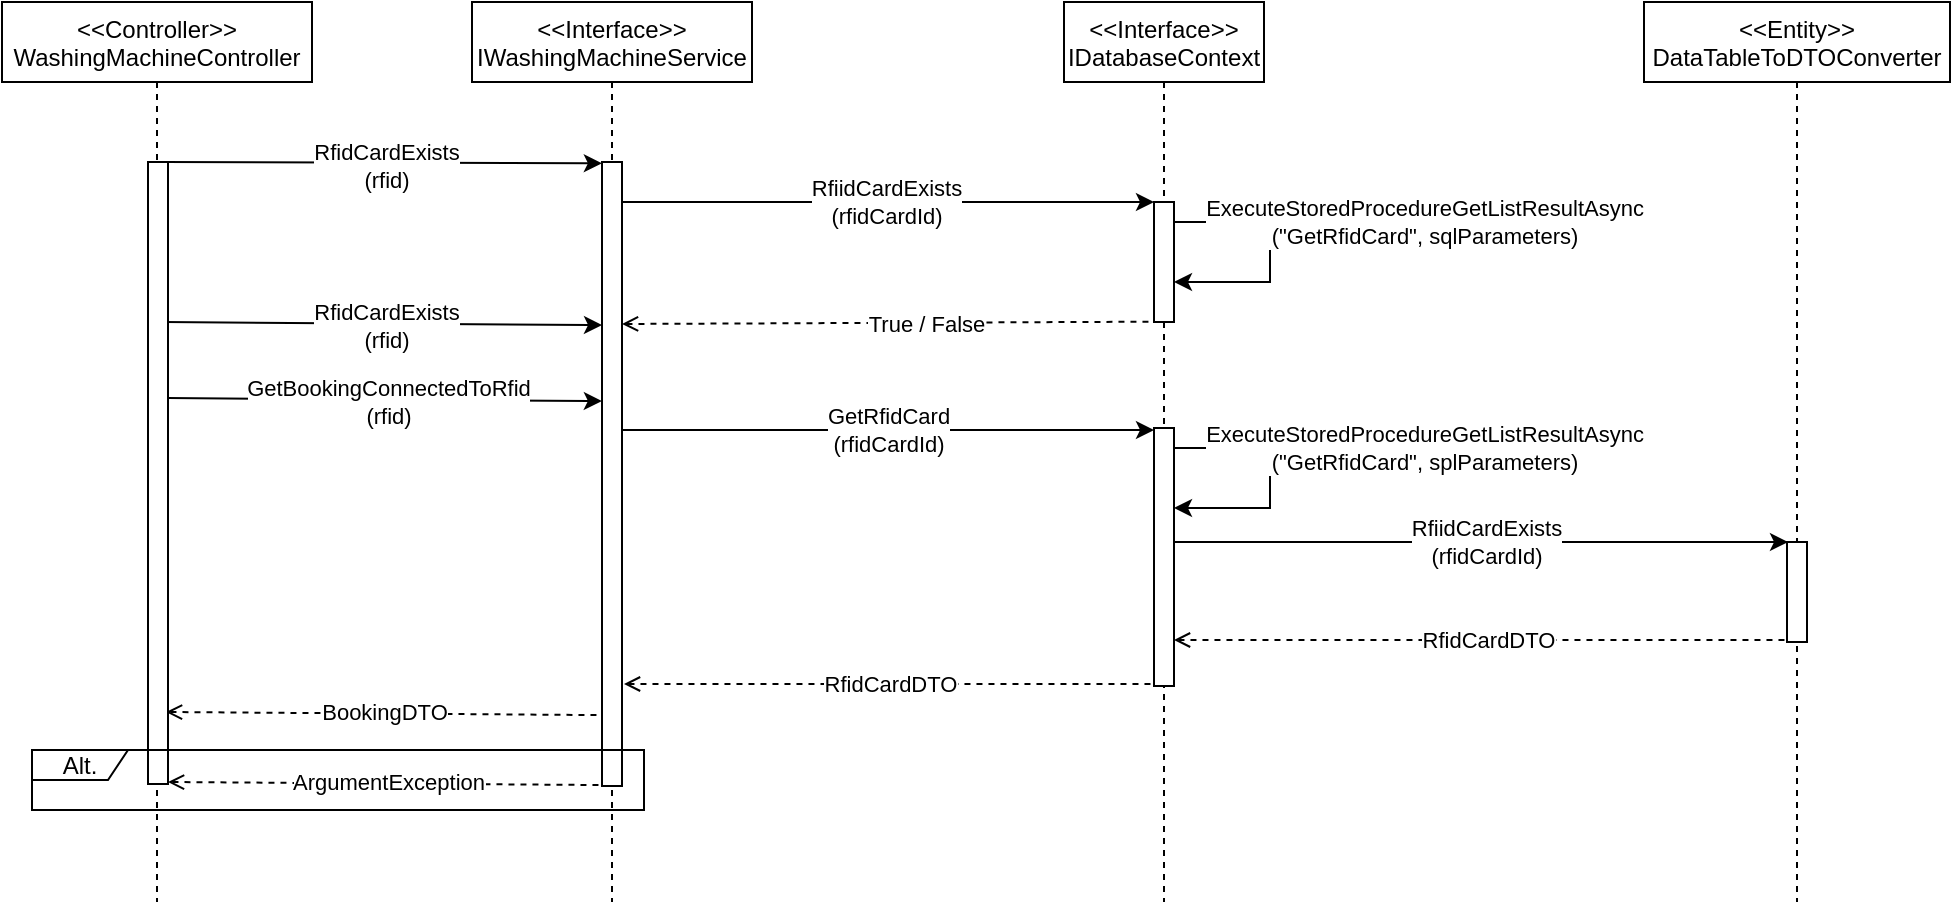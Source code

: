 <mxfile version="20.8.10" type="device"><diagram id="kgpKYQtTHZ0yAKxKKP6v" name="Page-1"><mxGraphModel dx="1418" dy="-826" grid="1" gridSize="10" guides="1" tooltips="1" connect="1" arrows="1" fold="1" page="1" pageScale="1" pageWidth="1169" pageHeight="827" math="0" shadow="0"><root><mxCell id="0"/><mxCell id="1" parent="0"/><mxCell id="pjD1qDat9T3HSqiKc3jS-71" value="&lt;&lt;Interface&gt;&gt;&#10;IWashingMachineService" style="shape=umlLifeline;perimeter=lifelinePerimeter;container=1;collapsible=0;recursiveResize=0;rounded=0;shadow=0;strokeWidth=1;" parent="1" vertex="1"><mxGeometry x="333" y="1820" width="140" height="450" as="geometry"/></mxCell><mxCell id="pjD1qDat9T3HSqiKc3jS-72" value="" style="points=[];perimeter=orthogonalPerimeter;rounded=0;shadow=0;strokeWidth=1;" parent="pjD1qDat9T3HSqiKc3jS-71" vertex="1"><mxGeometry x="65" y="80" width="10" height="312" as="geometry"/></mxCell><mxCell id="pjD1qDat9T3HSqiKc3jS-73" value="" style="endArrow=classic;html=1;rounded=0;exitX=0.182;exitY=0;exitDx=0;exitDy=0;exitPerimeter=0;" parent="pjD1qDat9T3HSqiKc3jS-71" target="pjD1qDat9T3HSqiKc3jS-84" edge="1"><mxGeometry width="50" height="50" relative="1" as="geometry"><mxPoint x="75" y="100" as="sourcePoint"/><mxPoint x="232" y="100" as="targetPoint"/></mxGeometry></mxCell><mxCell id="pjD1qDat9T3HSqiKc3jS-74" value="RfiidCardExists&lt;br&gt;(rfidCardId)" style="edgeLabel;html=1;align=center;verticalAlign=middle;resizable=0;points=[];" parent="pjD1qDat9T3HSqiKc3jS-73" vertex="1" connectable="0"><mxGeometry x="0.15" y="-1" relative="1" as="geometry"><mxPoint x="-21" y="-1" as="offset"/></mxGeometry></mxCell><mxCell id="pjD1qDat9T3HSqiKc3jS-102" value="" style="endArrow=none;html=1;rounded=0;startArrow=open;startFill=0;endFill=0;dashed=1;entryX=0.115;entryY=0.991;entryDx=0;entryDy=0;entryPerimeter=0;" parent="pjD1qDat9T3HSqiKc3jS-71" edge="1"><mxGeometry width="50" height="50" relative="1" as="geometry"><mxPoint x="75" y="161" as="sourcePoint"/><mxPoint x="342" y="159.83" as="targetPoint"/></mxGeometry></mxCell><mxCell id="pjD1qDat9T3HSqiKc3jS-103" value="True / False" style="edgeLabel;html=1;align=center;verticalAlign=middle;resizable=0;points=[];" parent="pjD1qDat9T3HSqiKc3jS-102" vertex="1" connectable="0"><mxGeometry x="-0.115" y="-1" relative="1" as="geometry"><mxPoint x="34" y="-1" as="offset"/></mxGeometry></mxCell><mxCell id="pjD1qDat9T3HSqiKc3jS-148" value="" style="endArrow=none;html=1;rounded=0;exitX=0.182;exitY=0;exitDx=0;exitDy=0;exitPerimeter=0;entryX=-0.007;entryY=0.002;entryDx=0;entryDy=0;entryPerimeter=0;dashed=1;endFill=0;startArrow=open;startFill=0;" parent="pjD1qDat9T3HSqiKc3jS-71" edge="1"><mxGeometry width="50" height="50" relative="1" as="geometry"><mxPoint x="-153.0" y="355" as="sourcePoint"/><mxPoint x="64.11" y="356.54" as="targetPoint"/></mxGeometry></mxCell><mxCell id="pjD1qDat9T3HSqiKc3jS-149" value="BookingDTO" style="edgeLabel;html=1;align=center;verticalAlign=middle;resizable=0;points=[];" parent="pjD1qDat9T3HSqiKc3jS-148" vertex="1" connectable="0"><mxGeometry x="0.15" y="-1" relative="1" as="geometry"><mxPoint x="-16" y="-2" as="offset"/></mxGeometry></mxCell><mxCell id="pjD1qDat9T3HSqiKc3jS-150" value="" style="endArrow=none;html=1;rounded=0;exitX=0.182;exitY=0;exitDx=0;exitDy=0;exitPerimeter=0;entryX=-0.007;entryY=0.002;entryDx=0;entryDy=0;entryPerimeter=0;dashed=1;endFill=0;startArrow=open;startFill=0;" parent="pjD1qDat9T3HSqiKc3jS-71" edge="1"><mxGeometry width="50" height="50" relative="1" as="geometry"><mxPoint x="-152" y="390" as="sourcePoint"/><mxPoint x="66.0" y="391.54" as="targetPoint"/></mxGeometry></mxCell><mxCell id="pjD1qDat9T3HSqiKc3jS-151" value="ArgumentException" style="edgeLabel;html=1;align=center;verticalAlign=middle;resizable=0;points=[];" parent="pjD1qDat9T3HSqiKc3jS-150" vertex="1" connectable="0"><mxGeometry x="0.15" y="-1" relative="1" as="geometry"><mxPoint x="-16" y="-2" as="offset"/></mxGeometry></mxCell><mxCell id="pjD1qDat9T3HSqiKc3jS-152" value="" style="endArrow=classic;html=1;rounded=0;exitX=0.182;exitY=0;exitDx=0;exitDy=0;exitPerimeter=0;entryX=-0.007;entryY=0.002;entryDx=0;entryDy=0;entryPerimeter=0;" parent="pjD1qDat9T3HSqiKc3jS-71" edge="1"><mxGeometry width="50" height="50" relative="1" as="geometry"><mxPoint x="-154.11" y="160" as="sourcePoint"/><mxPoint x="65.0" y="161.54" as="targetPoint"/></mxGeometry></mxCell><mxCell id="pjD1qDat9T3HSqiKc3jS-153" value="RfidCardExists&lt;br&gt;(rfid)" style="edgeLabel;html=1;align=center;verticalAlign=middle;resizable=0;points=[];" parent="pjD1qDat9T3HSqiKc3jS-152" vertex="1" connectable="0"><mxGeometry x="0.15" y="-1" relative="1" as="geometry"><mxPoint x="-15" as="offset"/></mxGeometry></mxCell><mxCell id="pjD1qDat9T3HSqiKc3jS-83" value="&lt;&lt;Interface&gt;&gt;&#10;IDatabaseContext" style="shape=umlLifeline;perimeter=lifelinePerimeter;container=1;collapsible=0;recursiveResize=0;rounded=0;shadow=0;strokeWidth=1;" parent="1" vertex="1"><mxGeometry x="629" y="1820" width="100" height="450" as="geometry"/></mxCell><mxCell id="pjD1qDat9T3HSqiKc3jS-84" value="" style="points=[];perimeter=orthogonalPerimeter;rounded=0;shadow=0;strokeWidth=1;" parent="pjD1qDat9T3HSqiKc3jS-83" vertex="1"><mxGeometry x="45" y="100" width="10" height="60" as="geometry"/></mxCell><mxCell id="pjD1qDat9T3HSqiKc3jS-98" value="" style="endArrow=classic;html=1;rounded=0;exitX=0.182;exitY=0;exitDx=0;exitDy=0;exitPerimeter=0;entryX=-0.007;entryY=0.002;entryDx=0;entryDy=0;entryPerimeter=0;" parent="1" target="pjD1qDat9T3HSqiKc3jS-72" edge="1"><mxGeometry width="50" height="50" relative="1" as="geometry"><mxPoint x="178.82" y="1900" as="sourcePoint"/><mxPoint x="452" y="1900" as="targetPoint"/></mxGeometry></mxCell><mxCell id="pjD1qDat9T3HSqiKc3jS-99" value="RfidCardExists&lt;br&gt;(rfid)" style="edgeLabel;html=1;align=center;verticalAlign=middle;resizable=0;points=[];" parent="pjD1qDat9T3HSqiKc3jS-98" vertex="1" connectable="0"><mxGeometry x="0.15" y="-1" relative="1" as="geometry"><mxPoint x="-15" as="offset"/></mxGeometry></mxCell><mxCell id="pjD1qDat9T3HSqiKc3jS-100" value="" style="endArrow=classic;html=1;rounded=0;exitX=0.182;exitY=0;exitDx=0;exitDy=0;exitPerimeter=0;" parent="1" edge="1"><mxGeometry width="50" height="50" relative="1" as="geometry"><mxPoint x="683.89" y="1930" as="sourcePoint"/><mxPoint x="684" y="1960" as="targetPoint"/><Array as="points"><mxPoint x="732" y="1930"/><mxPoint x="732" y="1960"/></Array></mxGeometry></mxCell><mxCell id="pjD1qDat9T3HSqiKc3jS-101" value="ExecuteStoredProcedureGetListResultAsync&lt;br&gt;(&quot;GetRfidCard&quot;, sqlParameters)" style="edgeLabel;html=1;align=center;verticalAlign=middle;resizable=0;points=[];" parent="pjD1qDat9T3HSqiKc3jS-100" vertex="1" connectable="0"><mxGeometry x="0.15" y="-1" relative="1" as="geometry"><mxPoint x="78" y="-25" as="offset"/></mxGeometry></mxCell><mxCell id="pjD1qDat9T3HSqiKc3jS-77" value="&lt;&lt;Controller&gt;&gt;&#10;WashingMachineController" style="shape=umlLifeline;perimeter=lifelinePerimeter;container=1;collapsible=0;recursiveResize=0;rounded=0;shadow=0;strokeWidth=1;" parent="1" vertex="1"><mxGeometry x="98" y="1820" width="155" height="450" as="geometry"/></mxCell><mxCell id="pjD1qDat9T3HSqiKc3jS-78" value="" style="points=[];perimeter=orthogonalPerimeter;rounded=0;shadow=0;strokeWidth=1;" parent="pjD1qDat9T3HSqiKc3jS-77" vertex="1"><mxGeometry x="73" y="80" width="10" height="311" as="geometry"/></mxCell><mxCell id="pjD1qDat9T3HSqiKc3jS-127" value="" style="endArrow=classic;html=1;rounded=0;exitX=0.182;exitY=0;exitDx=0;exitDy=0;exitPerimeter=0;" parent="1" edge="1"><mxGeometry width="50" height="50" relative="1" as="geometry"><mxPoint x="408" y="2034" as="sourcePoint"/><mxPoint x="674" y="2034" as="targetPoint"/></mxGeometry></mxCell><mxCell id="pjD1qDat9T3HSqiKc3jS-128" value="GetRfidCard&lt;br&gt;(rfidCardId)" style="edgeLabel;html=1;align=center;verticalAlign=middle;resizable=0;points=[];" parent="pjD1qDat9T3HSqiKc3jS-127" vertex="1" connectable="0"><mxGeometry x="0.15" y="-1" relative="1" as="geometry"><mxPoint x="-20" y="-1" as="offset"/></mxGeometry></mxCell><mxCell id="pjD1qDat9T3HSqiKc3jS-129" value="" style="points=[];perimeter=orthogonalPerimeter;rounded=0;shadow=0;strokeWidth=1;" parent="1" vertex="1"><mxGeometry x="674" y="2033" width="10" height="129" as="geometry"/></mxCell><mxCell id="pjD1qDat9T3HSqiKc3jS-130" value="" style="endArrow=classic;html=1;rounded=0;exitX=0.182;exitY=0;exitDx=0;exitDy=0;exitPerimeter=0;" parent="1" edge="1"><mxGeometry width="50" height="50" relative="1" as="geometry"><mxPoint x="683.89" y="2043" as="sourcePoint"/><mxPoint x="684" y="2073" as="targetPoint"/><Array as="points"><mxPoint x="732" y="2043"/><mxPoint x="732" y="2073"/></Array></mxGeometry></mxCell><mxCell id="pjD1qDat9T3HSqiKc3jS-131" value="ExecuteStoredProcedureGetListResultAsync&lt;br&gt;(&quot;GetRfidCard&quot;, splParameters)" style="edgeLabel;html=1;align=center;verticalAlign=middle;resizable=0;points=[];" parent="pjD1qDat9T3HSqiKc3jS-130" vertex="1" connectable="0"><mxGeometry x="0.15" y="-1" relative="1" as="geometry"><mxPoint x="78" y="-25" as="offset"/></mxGeometry></mxCell><mxCell id="pjD1qDat9T3HSqiKc3jS-134" value="" style="endArrow=classic;html=1;rounded=0;exitX=0.182;exitY=0;exitDx=0;exitDy=0;exitPerimeter=0;entryX=-0.007;entryY=0.002;entryDx=0;entryDy=0;entryPerimeter=0;" parent="1" edge="1"><mxGeometry width="50" height="50" relative="1" as="geometry"><mxPoint x="180.82" y="2018" as="sourcePoint"/><mxPoint x="397.93" y="2019.54" as="targetPoint"/></mxGeometry></mxCell><mxCell id="pjD1qDat9T3HSqiKc3jS-135" value="GetBookingConnectedToRfid&lt;br style=&quot;border-color: var(--border-color);&quot;&gt;(rfid)" style="edgeLabel;html=1;align=center;verticalAlign=middle;resizable=0;points=[];" parent="pjD1qDat9T3HSqiKc3jS-134" vertex="1" connectable="0"><mxGeometry x="0.15" y="-1" relative="1" as="geometry"><mxPoint x="-15" as="offset"/></mxGeometry></mxCell><mxCell id="pjD1qDat9T3HSqiKc3jS-136" value="&lt;&lt;Entity&gt;&gt;&#10;DataTableToDTOConverter" style="shape=umlLifeline;perimeter=lifelinePerimeter;container=1;collapsible=0;recursiveResize=0;rounded=0;shadow=0;strokeWidth=1;" parent="1" vertex="1"><mxGeometry x="919" y="1820" width="153" height="450" as="geometry"/></mxCell><mxCell id="pjD1qDat9T3HSqiKc3jS-137" value="" style="points=[];perimeter=orthogonalPerimeter;rounded=0;shadow=0;strokeWidth=1;" parent="pjD1qDat9T3HSqiKc3jS-136" vertex="1"><mxGeometry x="71.5" y="270" width="10" height="50" as="geometry"/></mxCell><mxCell id="pjD1qDat9T3HSqiKc3jS-140" value="" style="endArrow=classic;html=1;rounded=0;exitX=0.182;exitY=0;exitDx=0;exitDy=0;exitPerimeter=0;" parent="1" edge="1"><mxGeometry width="50" height="50" relative="1" as="geometry"><mxPoint x="684" y="2090" as="sourcePoint"/><mxPoint x="991" y="2090" as="targetPoint"/></mxGeometry></mxCell><mxCell id="pjD1qDat9T3HSqiKc3jS-141" value="RfiidCardExists&lt;br&gt;(rfidCardId)" style="edgeLabel;html=1;align=center;verticalAlign=middle;resizable=0;points=[];" parent="pjD1qDat9T3HSqiKc3jS-140" vertex="1" connectable="0"><mxGeometry x="0.15" y="-1" relative="1" as="geometry"><mxPoint x="-21" y="-1" as="offset"/></mxGeometry></mxCell><mxCell id="pjD1qDat9T3HSqiKc3jS-142" value="" style="endArrow=none;html=1;rounded=0;exitX=0.182;exitY=0;exitDx=0;exitDy=0;exitPerimeter=0;endFill=0;startArrow=open;startFill=0;dashed=1;" parent="1" edge="1"><mxGeometry width="50" height="50" relative="1" as="geometry"><mxPoint x="684" y="2139" as="sourcePoint"/><mxPoint x="991" y="2139" as="targetPoint"/></mxGeometry></mxCell><mxCell id="pjD1qDat9T3HSqiKc3jS-143" value="RfidCardDTO" style="edgeLabel;html=1;align=center;verticalAlign=middle;resizable=0;points=[];" parent="pjD1qDat9T3HSqiKc3jS-142" vertex="1" connectable="0"><mxGeometry x="0.15" y="-1" relative="1" as="geometry"><mxPoint x="-20" y="-1" as="offset"/></mxGeometry></mxCell><mxCell id="pjD1qDat9T3HSqiKc3jS-145" value="" style="endArrow=none;html=1;rounded=0;exitX=0.182;exitY=0;exitDx=0;exitDy=0;exitPerimeter=0;endFill=0;startArrow=open;startFill=0;dashed=1;" parent="1" edge="1"><mxGeometry width="50" height="50" relative="1" as="geometry"><mxPoint x="409" y="2161" as="sourcePoint"/><mxPoint x="674" y="2161" as="targetPoint"/></mxGeometry></mxCell><mxCell id="pjD1qDat9T3HSqiKc3jS-146" value="RfidCardDTO" style="edgeLabel;html=1;align=center;verticalAlign=middle;resizable=0;points=[];" parent="pjD1qDat9T3HSqiKc3jS-145" vertex="1" connectable="0"><mxGeometry x="0.15" y="-1" relative="1" as="geometry"><mxPoint x="-20" y="-1" as="offset"/></mxGeometry></mxCell><mxCell id="pjD1qDat9T3HSqiKc3jS-154" value="Alt." style="shape=umlFrame;whiteSpace=wrap;html=1;width=48;height=15;" parent="1" vertex="1"><mxGeometry x="113" y="2194" width="306" height="30" as="geometry"/></mxCell></root></mxGraphModel></diagram></mxfile>